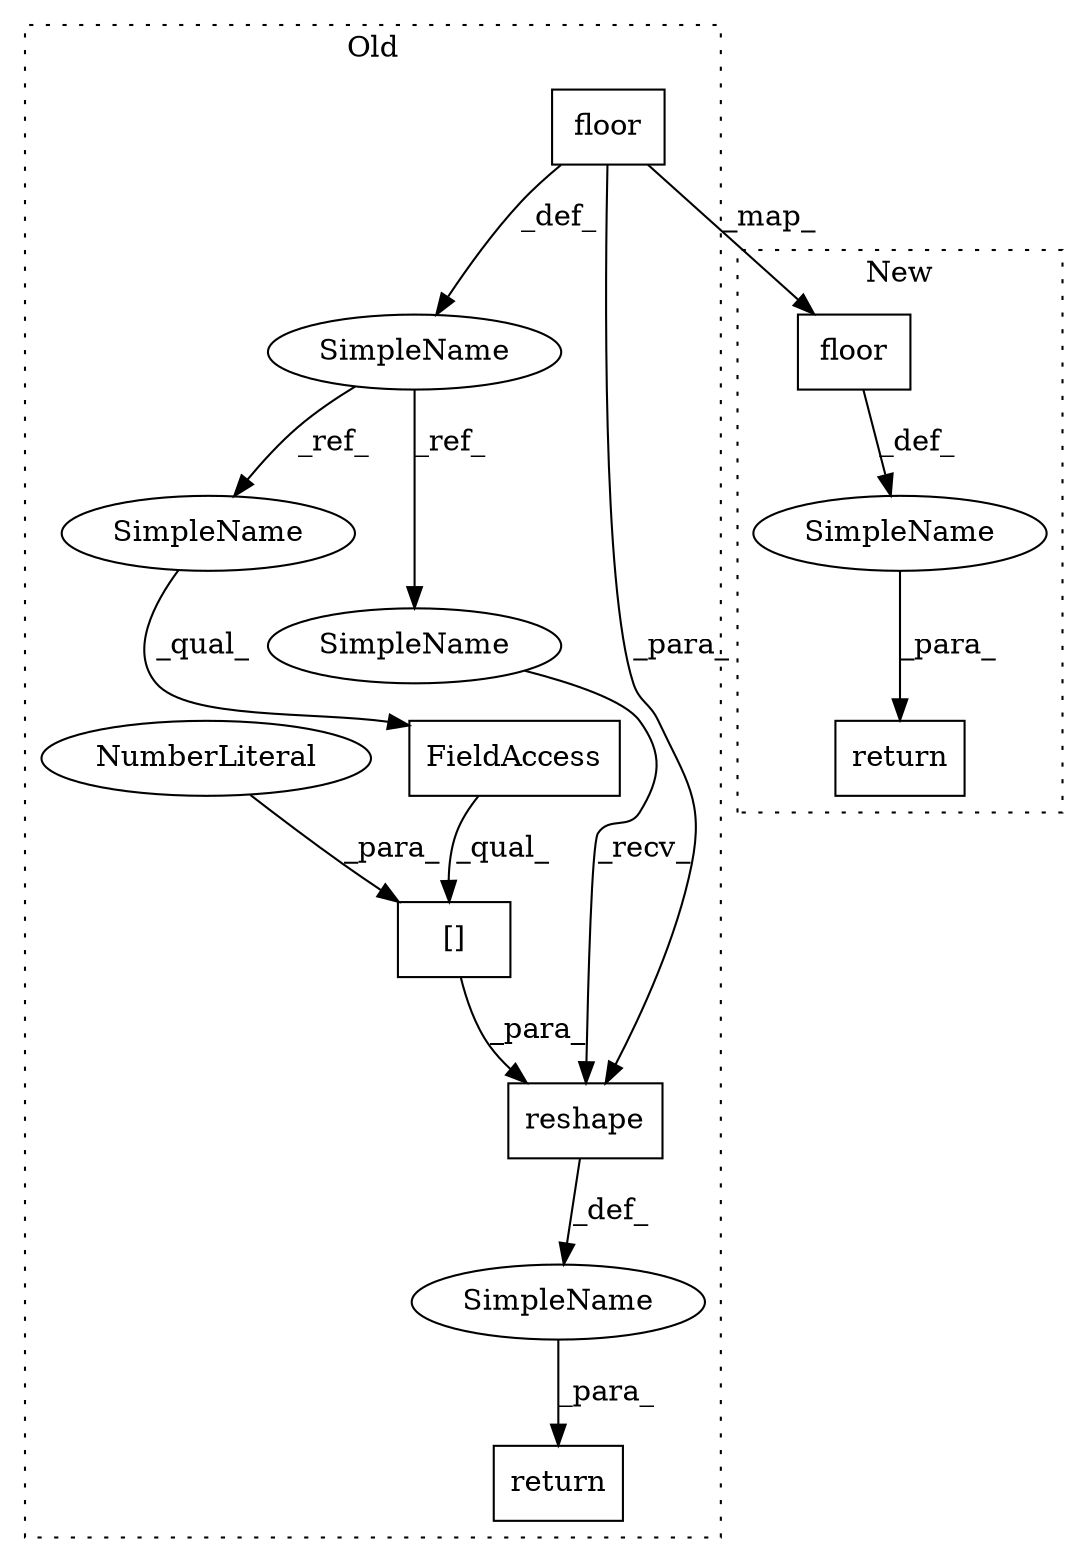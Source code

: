 digraph G {
subgraph cluster0 {
1 [label="floor" a="32" s="3126,3214" l="6,1" shape="box"];
3 [label="[]" a="2" s="3238,3247" l="8,1" shape="box"];
4 [label="NumberLiteral" a="34" s="3246" l="1" shape="ellipse"];
5 [label="SimpleName" a="42" s="3118" l="1" shape="ellipse"];
6 [label="FieldAccess" a="22" s="3238" l="7" shape="box"];
7 [label="reshape" a="32" s="3230,3248" l="8,1" shape="box"];
8 [label="SimpleName" a="42" s="" l="" shape="ellipse"];
9 [label="return" a="41" s="3221" l="7" shape="box"];
12 [label="SimpleName" a="42" s="3228" l="1" shape="ellipse"];
13 [label="SimpleName" a="42" s="3238" l="1" shape="ellipse"];
label = "Old";
style="dotted";
}
subgraph cluster1 {
2 [label="floor" a="32" s="3133,3216" l="6,1" shape="box"];
10 [label="SimpleName" a="42" s="" l="" shape="ellipse"];
11 [label="return" a="41" s="3120" l="7" shape="box"];
label = "New";
style="dotted";
}
1 -> 5 [label="_def_"];
1 -> 2 [label="_map_"];
1 -> 7 [label="_para_"];
2 -> 10 [label="_def_"];
3 -> 7 [label="_para_"];
4 -> 3 [label="_para_"];
5 -> 12 [label="_ref_"];
5 -> 13 [label="_ref_"];
6 -> 3 [label="_qual_"];
7 -> 8 [label="_def_"];
8 -> 9 [label="_para_"];
10 -> 11 [label="_para_"];
12 -> 7 [label="_recv_"];
13 -> 6 [label="_qual_"];
}